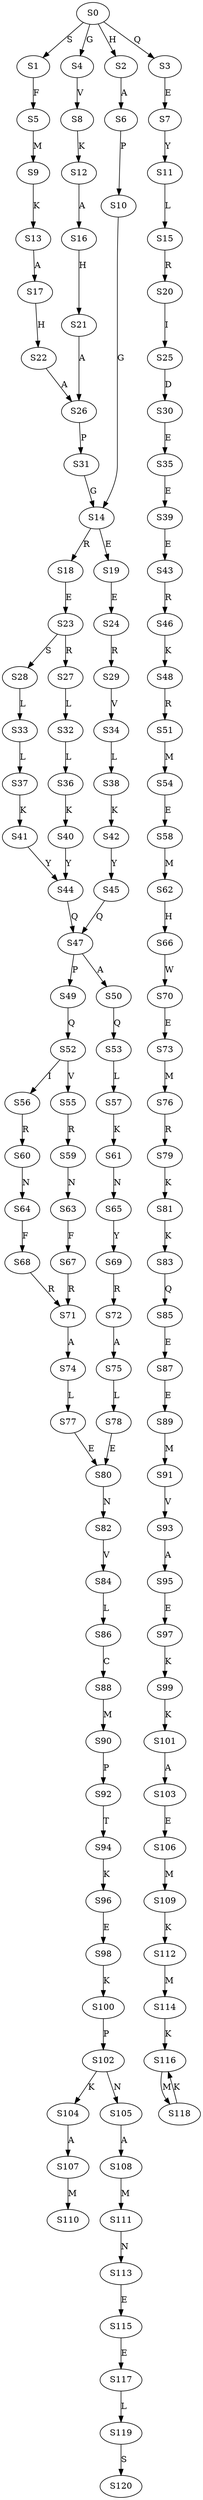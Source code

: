 strict digraph  {
	S0 -> S1 [ label = S ];
	S0 -> S2 [ label = H ];
	S0 -> S3 [ label = Q ];
	S0 -> S4 [ label = G ];
	S1 -> S5 [ label = F ];
	S2 -> S6 [ label = A ];
	S3 -> S7 [ label = E ];
	S4 -> S8 [ label = V ];
	S5 -> S9 [ label = M ];
	S6 -> S10 [ label = P ];
	S7 -> S11 [ label = Y ];
	S8 -> S12 [ label = K ];
	S9 -> S13 [ label = K ];
	S10 -> S14 [ label = G ];
	S11 -> S15 [ label = L ];
	S12 -> S16 [ label = A ];
	S13 -> S17 [ label = A ];
	S14 -> S18 [ label = R ];
	S14 -> S19 [ label = E ];
	S15 -> S20 [ label = R ];
	S16 -> S21 [ label = H ];
	S17 -> S22 [ label = H ];
	S18 -> S23 [ label = E ];
	S19 -> S24 [ label = E ];
	S20 -> S25 [ label = I ];
	S21 -> S26 [ label = A ];
	S22 -> S26 [ label = A ];
	S23 -> S27 [ label = R ];
	S23 -> S28 [ label = S ];
	S24 -> S29 [ label = R ];
	S25 -> S30 [ label = D ];
	S26 -> S31 [ label = P ];
	S27 -> S32 [ label = L ];
	S28 -> S33 [ label = L ];
	S29 -> S34 [ label = V ];
	S30 -> S35 [ label = E ];
	S31 -> S14 [ label = G ];
	S32 -> S36 [ label = L ];
	S33 -> S37 [ label = L ];
	S34 -> S38 [ label = L ];
	S35 -> S39 [ label = E ];
	S36 -> S40 [ label = K ];
	S37 -> S41 [ label = K ];
	S38 -> S42 [ label = K ];
	S39 -> S43 [ label = E ];
	S40 -> S44 [ label = Y ];
	S41 -> S44 [ label = Y ];
	S42 -> S45 [ label = Y ];
	S43 -> S46 [ label = R ];
	S44 -> S47 [ label = Q ];
	S45 -> S47 [ label = Q ];
	S46 -> S48 [ label = K ];
	S47 -> S49 [ label = P ];
	S47 -> S50 [ label = A ];
	S48 -> S51 [ label = R ];
	S49 -> S52 [ label = Q ];
	S50 -> S53 [ label = Q ];
	S51 -> S54 [ label = M ];
	S52 -> S55 [ label = V ];
	S52 -> S56 [ label = I ];
	S53 -> S57 [ label = L ];
	S54 -> S58 [ label = E ];
	S55 -> S59 [ label = R ];
	S56 -> S60 [ label = R ];
	S57 -> S61 [ label = K ];
	S58 -> S62 [ label = M ];
	S59 -> S63 [ label = N ];
	S60 -> S64 [ label = N ];
	S61 -> S65 [ label = N ];
	S62 -> S66 [ label = H ];
	S63 -> S67 [ label = F ];
	S64 -> S68 [ label = F ];
	S65 -> S69 [ label = Y ];
	S66 -> S70 [ label = W ];
	S67 -> S71 [ label = R ];
	S68 -> S71 [ label = R ];
	S69 -> S72 [ label = R ];
	S70 -> S73 [ label = E ];
	S71 -> S74 [ label = A ];
	S72 -> S75 [ label = A ];
	S73 -> S76 [ label = M ];
	S74 -> S77 [ label = L ];
	S75 -> S78 [ label = L ];
	S76 -> S79 [ label = R ];
	S77 -> S80 [ label = E ];
	S78 -> S80 [ label = E ];
	S79 -> S81 [ label = K ];
	S80 -> S82 [ label = N ];
	S81 -> S83 [ label = K ];
	S82 -> S84 [ label = V ];
	S83 -> S85 [ label = Q ];
	S84 -> S86 [ label = L ];
	S85 -> S87 [ label = E ];
	S86 -> S88 [ label = C ];
	S87 -> S89 [ label = E ];
	S88 -> S90 [ label = M ];
	S89 -> S91 [ label = M ];
	S90 -> S92 [ label = P ];
	S91 -> S93 [ label = V ];
	S92 -> S94 [ label = T ];
	S93 -> S95 [ label = A ];
	S94 -> S96 [ label = K ];
	S95 -> S97 [ label = E ];
	S96 -> S98 [ label = E ];
	S97 -> S99 [ label = K ];
	S98 -> S100 [ label = K ];
	S99 -> S101 [ label = K ];
	S100 -> S102 [ label = P ];
	S101 -> S103 [ label = A ];
	S102 -> S104 [ label = K ];
	S102 -> S105 [ label = N ];
	S103 -> S106 [ label = E ];
	S104 -> S107 [ label = A ];
	S105 -> S108 [ label = A ];
	S106 -> S109 [ label = M ];
	S107 -> S110 [ label = M ];
	S108 -> S111 [ label = M ];
	S109 -> S112 [ label = K ];
	S111 -> S113 [ label = N ];
	S112 -> S114 [ label = M ];
	S113 -> S115 [ label = E ];
	S114 -> S116 [ label = K ];
	S115 -> S117 [ label = E ];
	S116 -> S118 [ label = M ];
	S117 -> S119 [ label = L ];
	S118 -> S116 [ label = K ];
	S119 -> S120 [ label = S ];
}
